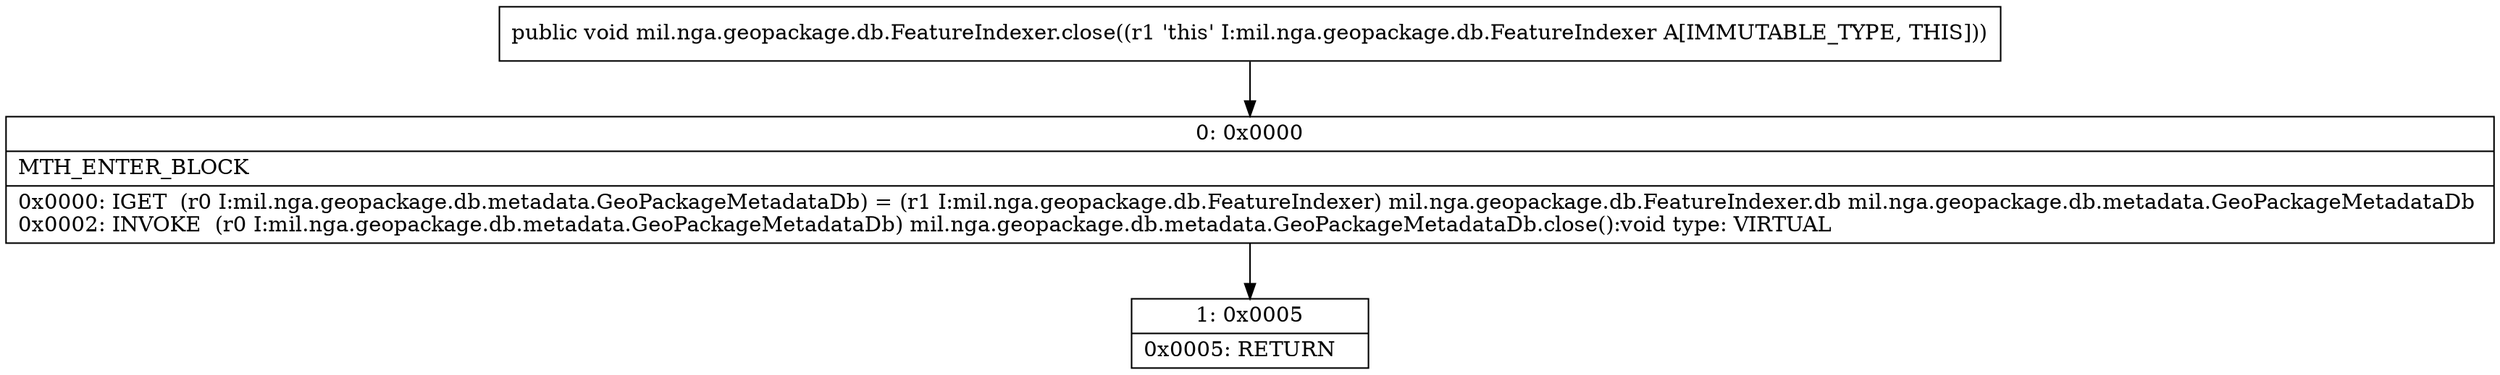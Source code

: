 digraph "CFG formil.nga.geopackage.db.FeatureIndexer.close()V" {
Node_0 [shape=record,label="{0\:\ 0x0000|MTH_ENTER_BLOCK\l|0x0000: IGET  (r0 I:mil.nga.geopackage.db.metadata.GeoPackageMetadataDb) = (r1 I:mil.nga.geopackage.db.FeatureIndexer) mil.nga.geopackage.db.FeatureIndexer.db mil.nga.geopackage.db.metadata.GeoPackageMetadataDb \l0x0002: INVOKE  (r0 I:mil.nga.geopackage.db.metadata.GeoPackageMetadataDb) mil.nga.geopackage.db.metadata.GeoPackageMetadataDb.close():void type: VIRTUAL \l}"];
Node_1 [shape=record,label="{1\:\ 0x0005|0x0005: RETURN   \l}"];
MethodNode[shape=record,label="{public void mil.nga.geopackage.db.FeatureIndexer.close((r1 'this' I:mil.nga.geopackage.db.FeatureIndexer A[IMMUTABLE_TYPE, THIS])) }"];
MethodNode -> Node_0;
Node_0 -> Node_1;
}

